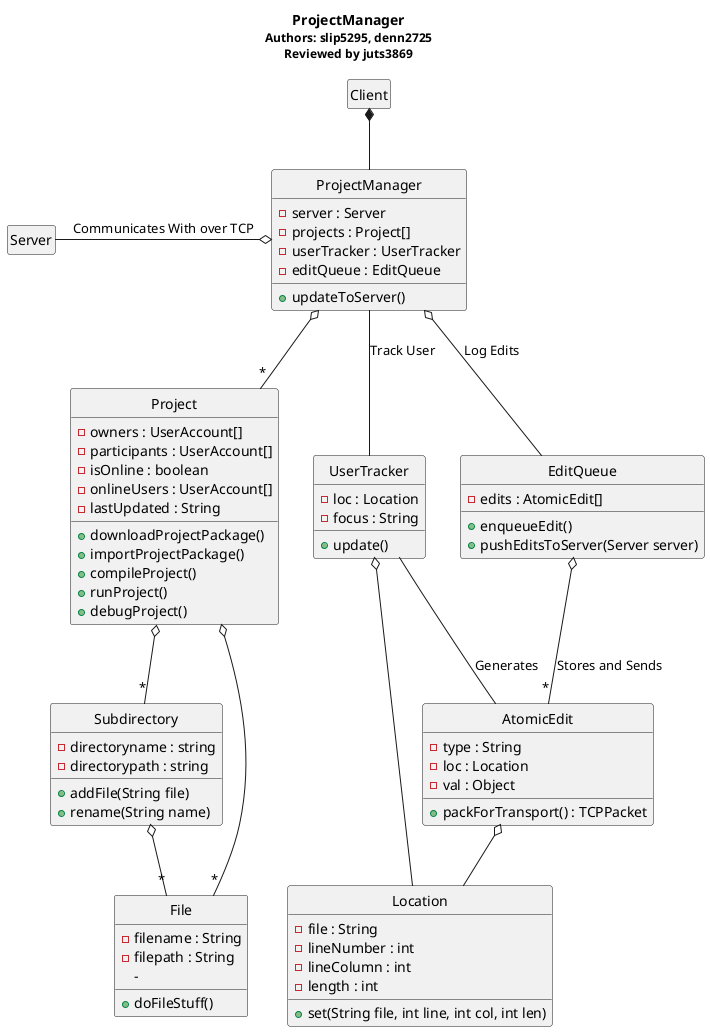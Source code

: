 @startuml
hide circle
hide empty members

title <b>ProjectManager</b>\n<size:12>Authors: slip5295, denn2725</size>\n<size:12>Reviewed by juts3869</size>

class "Client" as sq_c

class "ProjectManager" as sq_projmgr {
    -server : Server
    -projects : Project[]
    -userTracker : UserTracker
    -editQueue : EditQueue
    +updateToServer()
}

class "Server" as sq_server

class "Project" as proj {
    -owners : UserAccount[]
    -participants : UserAccount[]
    -isOnline : boolean
    -onlineUsers : UserAccount[]
    -lastUpdated : String
    +downloadProjectPackage()
    +importProjectPackage()
    +compileProject()
    +runProject()
    +debugProject()
}

class "File" as file {
    -filename : String
    -filepath : String
    -
    +doFileStuff()
}

class "UserTracker" as projmgr_utrack {
    -loc : Location
    -focus : String
    +update()
}

class "EditQueue" as projmgr_editq {
    -edits : AtomicEdit[]
    +enqueueEdit()
    +pushEditsToServer(Server server)
}

class "AtomicEdit" as editq_atomedit {
    -type : String
    -loc : Location
    -val : Object
    +packForTransport() : TCPPacket
}

class "Location" as loc {
    -file : String
    -lineNumber : int
    -lineColumn : int
    -length : int
    +set(String file, int line, int col, int len)
}

class "Subdirectory" as dir {
	-directoryname : string
	-directorypath : string
	+addFile(String file)
	+rename(String name)
}

sq_c *-- sq_projmgr

sq_projmgr o-left- sq_server : Communicates With over TCP

sq_projmgr -- projmgr_utrack : Track User
sq_projmgr o-- projmgr_editq : Log Edits
sq_projmgr o-- "*" proj

proj o-- "*" file
proj o-- "*" dir
dir o-- "*" file

projmgr_editq o-- "*" editq_atomedit : Stores and Sends

projmgr_utrack o-- loc
projmgr_utrack -- editq_atomedit : Generates

editq_atomedit o-- loc



@enduml
